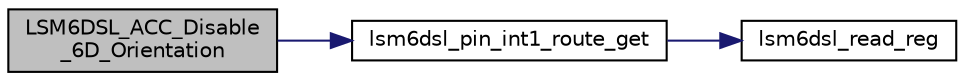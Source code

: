 digraph "LSM6DSL_ACC_Disable_6D_Orientation"
{
 // LATEX_PDF_SIZE
  edge [fontname="Helvetica",fontsize="10",labelfontname="Helvetica",labelfontsize="10"];
  node [fontname="Helvetica",fontsize="10",shape=record];
  rankdir="LR";
  Node1 [label="LSM6DSL_ACC_Disable\l_6D_Orientation",height=0.2,width=0.4,color="black", fillcolor="grey75", style="filled", fontcolor="black",tooltip="Disable 6D orientation detection."];
  Node1 -> Node2 [color="midnightblue",fontsize="10",style="solid",fontname="Helvetica"];
  Node2 [label="lsm6dsl_pin_int1_route_get",height=0.2,width=0.4,color="black", fillcolor="white", style="filled",URL="$group___l_s_m6_d_s_l__interrupt__pins.html#gaf7712a77b72afc6debc6a5727a5a0ed0",tooltip="Select the signal that need to route on int1 pad[get]."];
  Node2 -> Node3 [color="midnightblue",fontsize="10",style="solid",fontname="Helvetica"];
  Node3 [label="lsm6dsl_read_reg",height=0.2,width=0.4,color="black", fillcolor="white", style="filled",URL="$group___l_s_m6_d_s_l__interfaces__functions.html#ga7ad5e0d379d6cc9a6a2dff69c6df5a50",tooltip="Read generic device register."];
}
